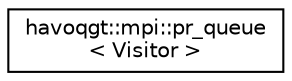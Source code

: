 digraph "Graphical Class Hierarchy"
{
  edge [fontname="Helvetica",fontsize="10",labelfontname="Helvetica",labelfontsize="10"];
  node [fontname="Helvetica",fontsize="10",shape=record];
  rankdir="LR";
  Node1 [label="havoqgt::mpi::pr_queue\l\< Visitor \>",height=0.2,width=0.4,color="black", fillcolor="white", style="filled",URL="$classhavoqgt_1_1mpi_1_1pr__queue.html"];
}
